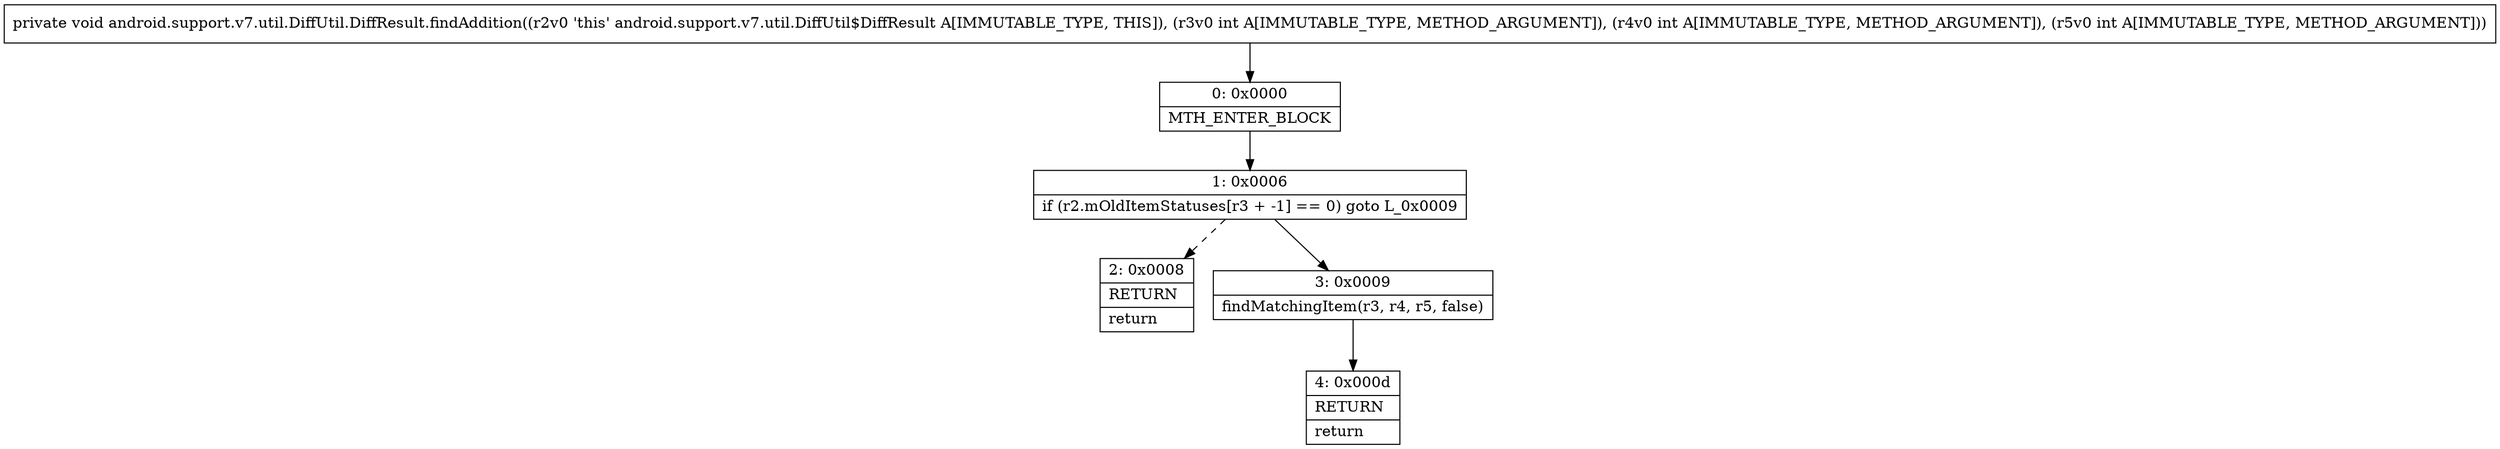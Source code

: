 digraph "CFG forandroid.support.v7.util.DiffUtil.DiffResult.findAddition(III)V" {
Node_0 [shape=record,label="{0\:\ 0x0000|MTH_ENTER_BLOCK\l}"];
Node_1 [shape=record,label="{1\:\ 0x0006|if (r2.mOldItemStatuses[r3 + \-1] == 0) goto L_0x0009\l}"];
Node_2 [shape=record,label="{2\:\ 0x0008|RETURN\l|return\l}"];
Node_3 [shape=record,label="{3\:\ 0x0009|findMatchingItem(r3, r4, r5, false)\l}"];
Node_4 [shape=record,label="{4\:\ 0x000d|RETURN\l|return\l}"];
MethodNode[shape=record,label="{private void android.support.v7.util.DiffUtil.DiffResult.findAddition((r2v0 'this' android.support.v7.util.DiffUtil$DiffResult A[IMMUTABLE_TYPE, THIS]), (r3v0 int A[IMMUTABLE_TYPE, METHOD_ARGUMENT]), (r4v0 int A[IMMUTABLE_TYPE, METHOD_ARGUMENT]), (r5v0 int A[IMMUTABLE_TYPE, METHOD_ARGUMENT])) }"];
MethodNode -> Node_0;
Node_0 -> Node_1;
Node_1 -> Node_2[style=dashed];
Node_1 -> Node_3;
Node_3 -> Node_4;
}

